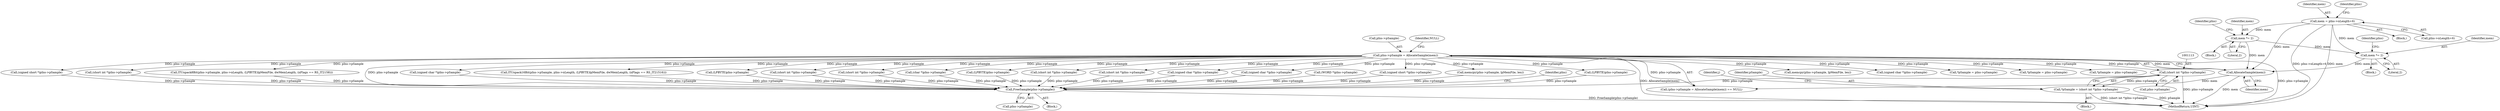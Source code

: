 digraph "0_gstreamer_bc2cdd57d549ab3ba59782e9b395d0cd683fd3ac@pointer" {
"1001112" [label="(Call,(short int *)pIns->pSample)"];
"1000180" [label="(Call,pIns->pSample = AllocateSample(mem))"];
"1000184" [label="(Call,AllocateSample(mem))"];
"1000157" [label="(Call,mem *= 2)"];
"1000112" [label="(Call,mem = pIns->nLength+6)"];
"1000170" [label="(Call,mem *= 2)"];
"1001110" [label="(Call,*pSample = (short int *)pIns->pSample)"];
"1002030" [label="(Call,FreeSample(pIns->pSample))"];
"1000184" [label="(Call,AllocateSample(mem))"];
"1000466" [label="(Call,memcpy(pIns->pSample, lpMemFile, len))"];
"1000529" [label="(Call,(signed char *)pIns->pSample)"];
"1001112" [label="(Call,(short int *)pIns->pSample)"];
"1001114" [label="(Call,pIns->pSample)"];
"1000850" [label="(Call,(short int *)pIns->pSample)"];
"1000950" [label="(Call,ITUnpack8Bit(pIns->pSample, pIns->nLength, (LPBYTE)lpMemFile, dwMemLength, (nFlags == RS_IT2158)))"];
"1000965" [label="(Call,ITUnpack16Bit(pIns->pSample, pIns->nLength, (LPBYTE)lpMemFile, dwMemLength, (nFlags == RS_IT21516)))"];
"1001252" [label="(Call,(signed char *)pIns->pSample)"];
"1000170" [label="(Call,mem *= 2)"];
"1000179" [label="(Call,(pIns->pSample = AllocateSample(mem)) == NULL)"];
"1000106" [label="(Block,)"];
"1001285" [label="(Call,(WORD *)pIns->pSample)"];
"1000157" [label="(Call,mem *= 2)"];
"1001514" [label="(Call,(LPBYTE)pIns->pSample)"];
"1000114" [label="(Call,pIns->nLength+6)"];
"1000180" [label="(Call,pIns->pSample = AllocateSample(mem))"];
"1000475" [label="(Call,(short int *)pIns->pSample)"];
"1001111" [label="(Identifier,pSample)"];
"1000113" [label="(Identifier,mem)"];
"1002036" [label="(Identifier,pIns)"];
"1002024" [label="(Block,)"];
"1000186" [label="(Identifier,NULL)"];
"1000322" [label="(Call,*pSample = pIns->pSample)"];
"1000156" [label="(Block,)"];
"1000257" [label="(Call,*pSample = pIns->pSample)"];
"1000635" [label="(Call,(signed char *)pIns->pSample)"];
"1000735" [label="(Call,(signed char *)pIns->pSample)"];
"1002045" [label="(MethodReturn,UINT)"];
"1000112" [label="(Call,mem = pIns->nLength+6)"];
"1000159" [label="(Literal,2)"];
"1001120" [label="(Identifier,j)"];
"1002030" [label="(Call,FreeSample(pIns->pSample))"];
"1001816" [label="(Call,(signed short *)pIns->pSample)"];
"1002009" [label="(Call,memcpy(pIns->pSample, lpMemFile, len))"];
"1000175" [label="(Identifier,pIns)"];
"1000172" [label="(Literal,2)"];
"1000217" [label="(Call,*pSample = pIns->pSample)"];
"1000158" [label="(Identifier,mem)"];
"1001327" [label="(Call,(LPBYTE)pIns->pSample)"];
"1001643" [label="(Call,(signed short *)pIns->pSample)"];
"1000181" [label="(Call,pIns->pSample)"];
"1000185" [label="(Identifier,mem)"];
"1001110" [label="(Call,*pSample = (short int *)pIns->pSample)"];
"1000584" [label="(Call,(short int *)pIns->pSample)"];
"1000171" [label="(Identifier,mem)"];
"1000122" [label="(Identifier,pIns)"];
"1000169" [label="(Block,)"];
"1000162" [label="(Identifier,pIns)"];
"1002031" [label="(Call,pIns->pSample)"];
"1000412" [label="(Call,(short int *)pIns->pSample)"];
"1001188" [label="(Call,(char *)pIns->pSample)"];
"1001021" [label="(Call,(LPBYTE)pIns->pSample)"];
"1001074" [label="(Block,)"];
"1001929" [label="(Call,(short int *)pIns->pSample)"];
"1001112" -> "1001110"  [label="AST: "];
"1001112" -> "1001114"  [label="CFG: "];
"1001113" -> "1001112"  [label="AST: "];
"1001114" -> "1001112"  [label="AST: "];
"1001110" -> "1001112"  [label="CFG: "];
"1001112" -> "1002045"  [label="DDG: pIns->pSample"];
"1001112" -> "1001110"  [label="DDG: pIns->pSample"];
"1000180" -> "1001112"  [label="DDG: pIns->pSample"];
"1001112" -> "1002030"  [label="DDG: pIns->pSample"];
"1000180" -> "1000179"  [label="AST: "];
"1000180" -> "1000184"  [label="CFG: "];
"1000181" -> "1000180"  [label="AST: "];
"1000184" -> "1000180"  [label="AST: "];
"1000186" -> "1000180"  [label="CFG: "];
"1000180" -> "1002045"  [label="DDG: AllocateSample(mem)"];
"1000180" -> "1002045"  [label="DDG: pIns->pSample"];
"1000180" -> "1000179"  [label="DDG: pIns->pSample"];
"1000184" -> "1000180"  [label="DDG: mem"];
"1000180" -> "1000217"  [label="DDG: pIns->pSample"];
"1000180" -> "1000257"  [label="DDG: pIns->pSample"];
"1000180" -> "1000322"  [label="DDG: pIns->pSample"];
"1000180" -> "1000412"  [label="DDG: pIns->pSample"];
"1000180" -> "1000466"  [label="DDG: pIns->pSample"];
"1000180" -> "1000475"  [label="DDG: pIns->pSample"];
"1000180" -> "1000529"  [label="DDG: pIns->pSample"];
"1000180" -> "1000584"  [label="DDG: pIns->pSample"];
"1000180" -> "1000635"  [label="DDG: pIns->pSample"];
"1000180" -> "1000735"  [label="DDG: pIns->pSample"];
"1000180" -> "1000850"  [label="DDG: pIns->pSample"];
"1000180" -> "1000950"  [label="DDG: pIns->pSample"];
"1000180" -> "1000965"  [label="DDG: pIns->pSample"];
"1000180" -> "1001021"  [label="DDG: pIns->pSample"];
"1000180" -> "1001188"  [label="DDG: pIns->pSample"];
"1000180" -> "1001252"  [label="DDG: pIns->pSample"];
"1000180" -> "1001327"  [label="DDG: pIns->pSample"];
"1000180" -> "1001514"  [label="DDG: pIns->pSample"];
"1000180" -> "1001643"  [label="DDG: pIns->pSample"];
"1000180" -> "1001816"  [label="DDG: pIns->pSample"];
"1000180" -> "1001929"  [label="DDG: pIns->pSample"];
"1000180" -> "1002009"  [label="DDG: pIns->pSample"];
"1000180" -> "1002030"  [label="DDG: pIns->pSample"];
"1000184" -> "1000185"  [label="CFG: "];
"1000185" -> "1000184"  [label="AST: "];
"1000184" -> "1002045"  [label="DDG: mem"];
"1000184" -> "1000179"  [label="DDG: mem"];
"1000157" -> "1000184"  [label="DDG: mem"];
"1000112" -> "1000184"  [label="DDG: mem"];
"1000170" -> "1000184"  [label="DDG: mem"];
"1000157" -> "1000156"  [label="AST: "];
"1000157" -> "1000159"  [label="CFG: "];
"1000158" -> "1000157"  [label="AST: "];
"1000159" -> "1000157"  [label="AST: "];
"1000162" -> "1000157"  [label="CFG: "];
"1000112" -> "1000157"  [label="DDG: mem"];
"1000157" -> "1000170"  [label="DDG: mem"];
"1000112" -> "1000106"  [label="AST: "];
"1000112" -> "1000114"  [label="CFG: "];
"1000113" -> "1000112"  [label="AST: "];
"1000114" -> "1000112"  [label="AST: "];
"1000122" -> "1000112"  [label="CFG: "];
"1000112" -> "1002045"  [label="DDG: pIns->nLength+6"];
"1000112" -> "1002045"  [label="DDG: mem"];
"1000112" -> "1000170"  [label="DDG: mem"];
"1000170" -> "1000169"  [label="AST: "];
"1000170" -> "1000172"  [label="CFG: "];
"1000171" -> "1000170"  [label="AST: "];
"1000172" -> "1000170"  [label="AST: "];
"1000175" -> "1000170"  [label="CFG: "];
"1001110" -> "1001074"  [label="AST: "];
"1001111" -> "1001110"  [label="AST: "];
"1001120" -> "1001110"  [label="CFG: "];
"1001110" -> "1002045"  [label="DDG: pSample"];
"1001110" -> "1002045"  [label="DDG: (short int *)pIns->pSample"];
"1002030" -> "1002024"  [label="AST: "];
"1002030" -> "1002031"  [label="CFG: "];
"1002031" -> "1002030"  [label="AST: "];
"1002036" -> "1002030"  [label="CFG: "];
"1002030" -> "1002045"  [label="DDG: FreeSample(pIns->pSample)"];
"1001643" -> "1002030"  [label="DDG: pIns->pSample"];
"1001514" -> "1002030"  [label="DDG: pIns->pSample"];
"1000412" -> "1002030"  [label="DDG: pIns->pSample"];
"1000475" -> "1002030"  [label="DDG: pIns->pSample"];
"1000950" -> "1002030"  [label="DDG: pIns->pSample"];
"1000965" -> "1002030"  [label="DDG: pIns->pSample"];
"1000735" -> "1002030"  [label="DDG: pIns->pSample"];
"1001929" -> "1002030"  [label="DDG: pIns->pSample"];
"1001021" -> "1002030"  [label="DDG: pIns->pSample"];
"1001285" -> "1002030"  [label="DDG: pIns->pSample"];
"1001816" -> "1002030"  [label="DDG: pIns->pSample"];
"1001327" -> "1002030"  [label="DDG: pIns->pSample"];
"1002009" -> "1002030"  [label="DDG: pIns->pSample"];
"1001188" -> "1002030"  [label="DDG: pIns->pSample"];
"1000850" -> "1002030"  [label="DDG: pIns->pSample"];
"1000635" -> "1002030"  [label="DDG: pIns->pSample"];
"1000529" -> "1002030"  [label="DDG: pIns->pSample"];
"1000584" -> "1002030"  [label="DDG: pIns->pSample"];
}
